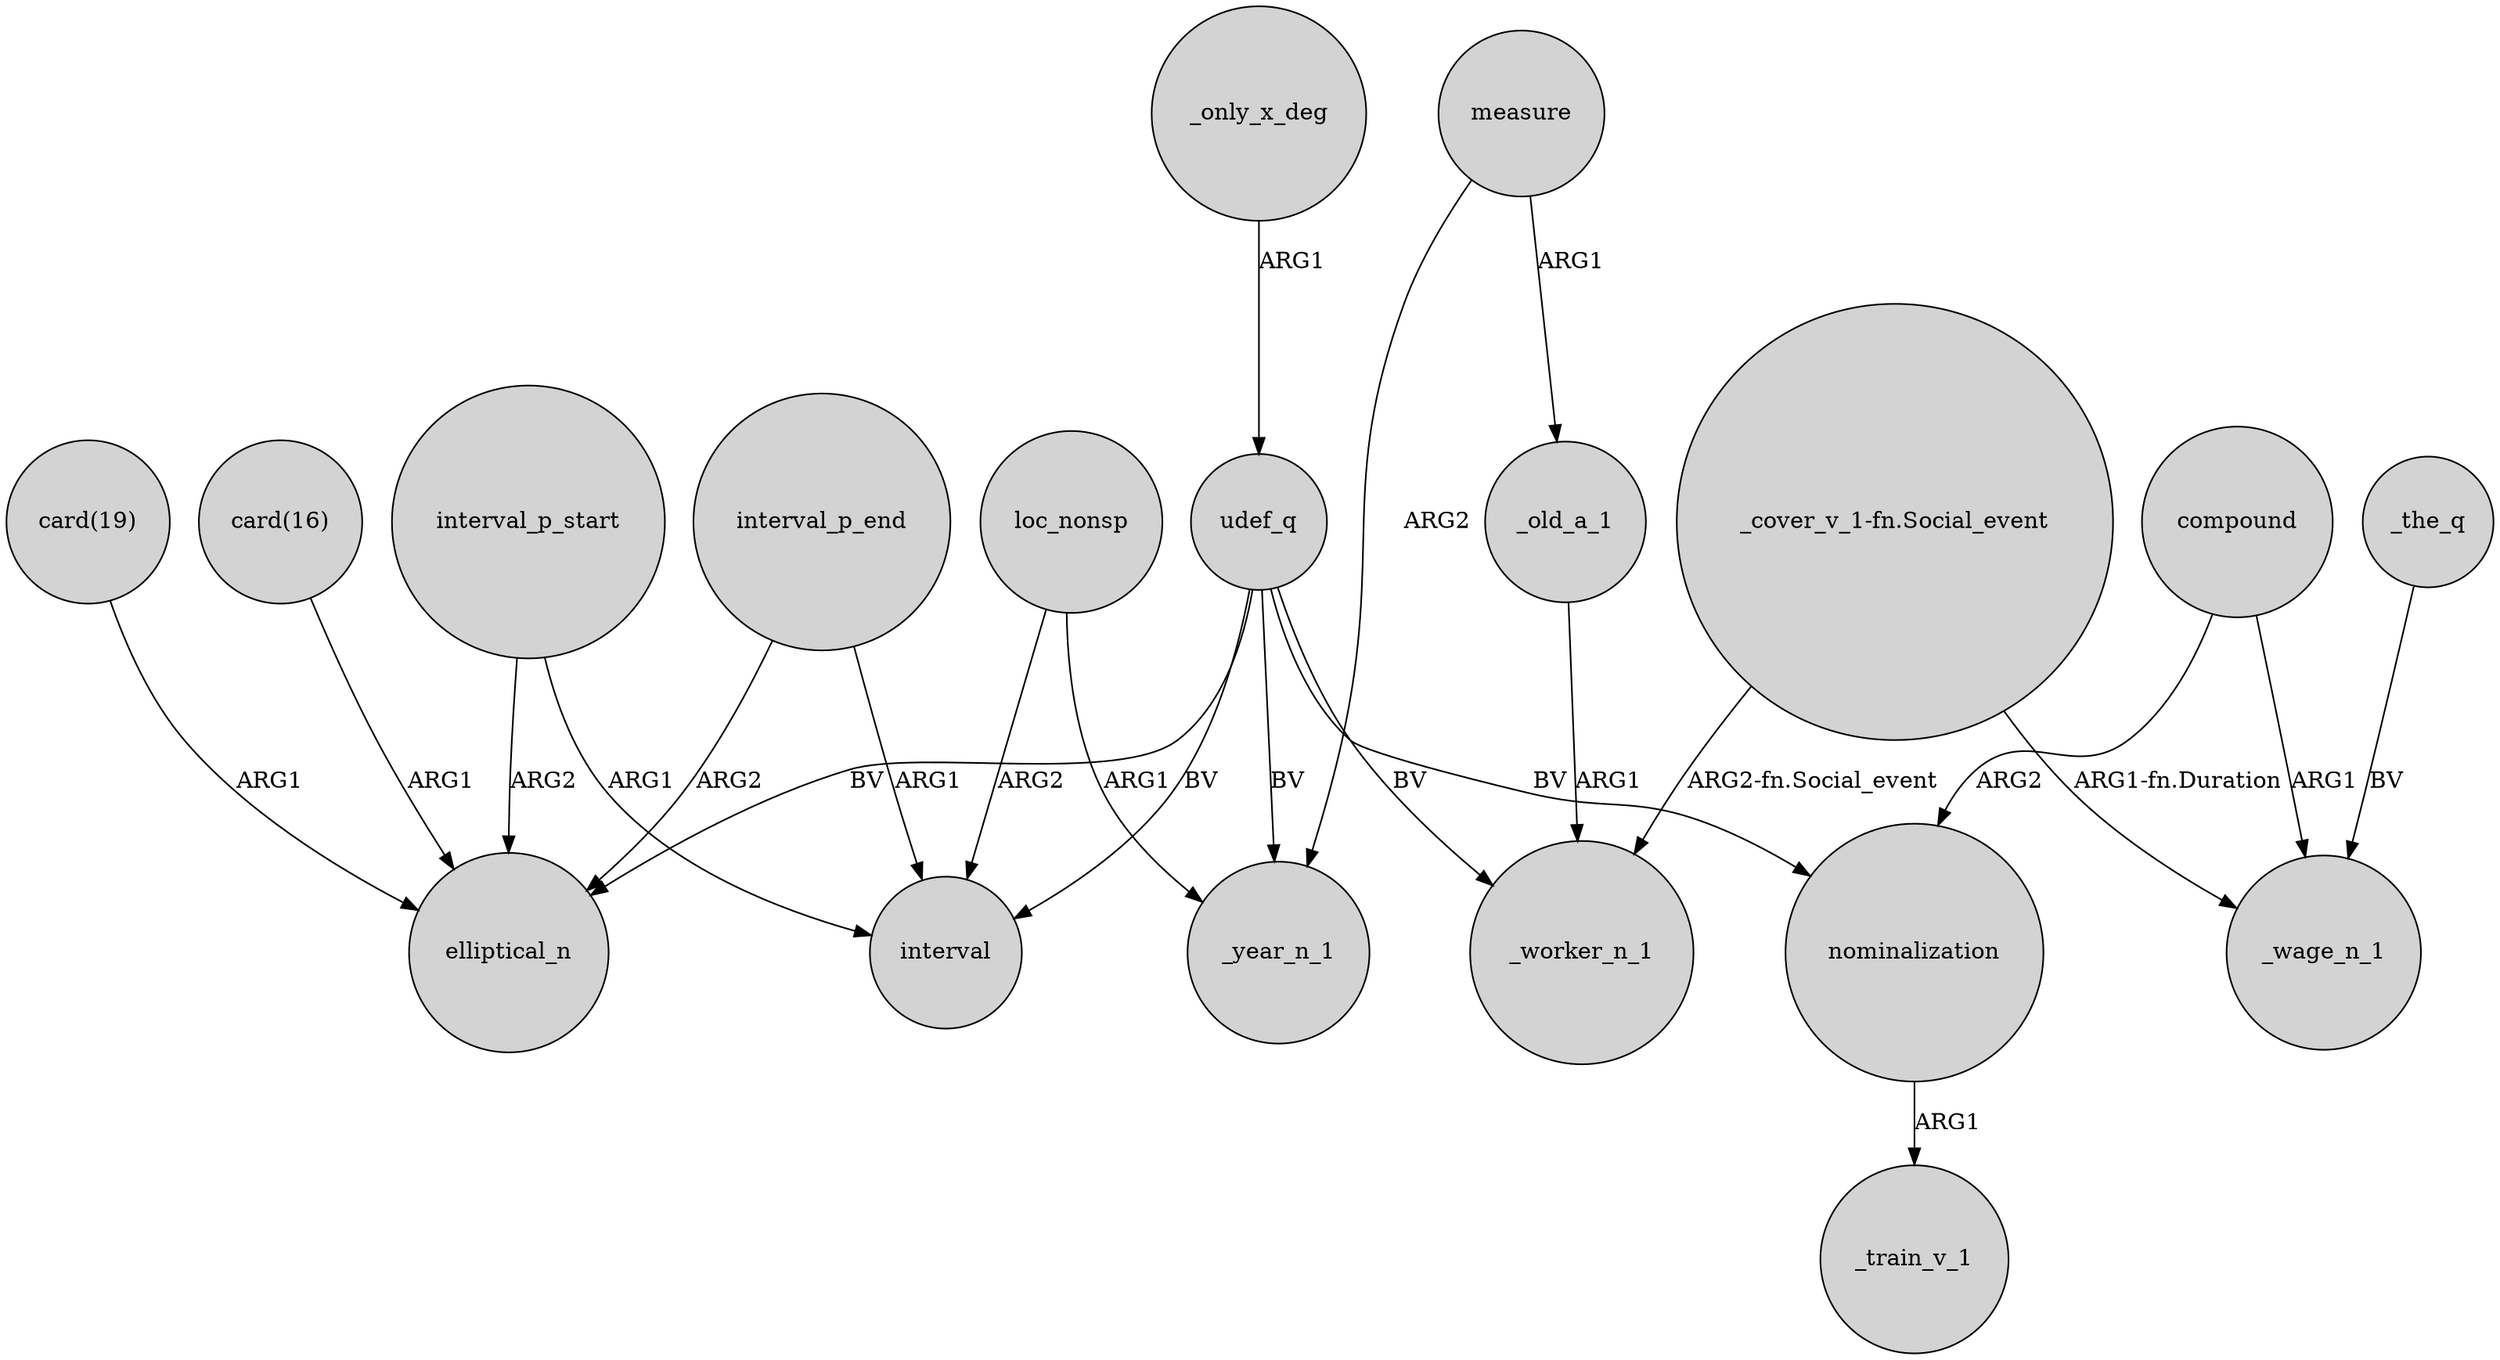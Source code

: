 digraph {
	node [shape=circle style=filled]
	loc_nonsp -> interval [label=ARG2]
	interval_p_end -> elliptical_n [label=ARG2]
	"card(16)" -> elliptical_n [label=ARG1]
	"_cover_v_1-fn.Social_event" -> _worker_n_1 [label="ARG2-fn.Social_event"]
	loc_nonsp -> _year_n_1 [label=ARG1]
	nominalization -> _train_v_1 [label=ARG1]
	interval_p_start -> elliptical_n [label=ARG2]
	udef_q -> nominalization [label=BV]
	udef_q -> interval [label=BV]
	"_cover_v_1-fn.Social_event" -> _wage_n_1 [label="ARG1-fn.Duration"]
	measure -> _old_a_1 [label=ARG1]
	interval_p_start -> interval [label=ARG1]
	compound -> nominalization [label=ARG2]
	measure -> _year_n_1 [label=ARG2]
	_the_q -> _wage_n_1 [label=BV]
	udef_q -> _worker_n_1 [label=BV]
	interval_p_end -> interval [label=ARG1]
	"card(19)" -> elliptical_n [label=ARG1]
	udef_q -> _year_n_1 [label=BV]
	_only_x_deg -> udef_q [label=ARG1]
	udef_q -> elliptical_n [label=BV]
	_old_a_1 -> _worker_n_1 [label=ARG1]
	compound -> _wage_n_1 [label=ARG1]
}
